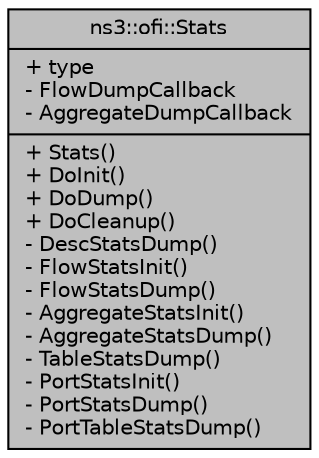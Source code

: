 digraph "ns3::ofi::Stats"
{
  edge [fontname="Helvetica",fontsize="10",labelfontname="Helvetica",labelfontsize="10"];
  node [fontname="Helvetica",fontsize="10",shape=record];
  Node1 [label="{ns3::ofi::Stats\n|+ type\l- FlowDumpCallback\l- AggregateDumpCallback\l|+ Stats()\l+ DoInit()\l+ DoDump()\l+ DoCleanup()\l- DescStatsDump()\l- FlowStatsInit()\l- FlowStatsDump()\l- AggregateStatsInit()\l- AggregateStatsDump()\l- TableStatsDump()\l- PortStatsInit()\l- PortStatsDump()\l- PortTableStatsDump()\l}",height=0.2,width=0.4,color="black", fillcolor="grey75", style="filled", fontcolor="black"];
}
